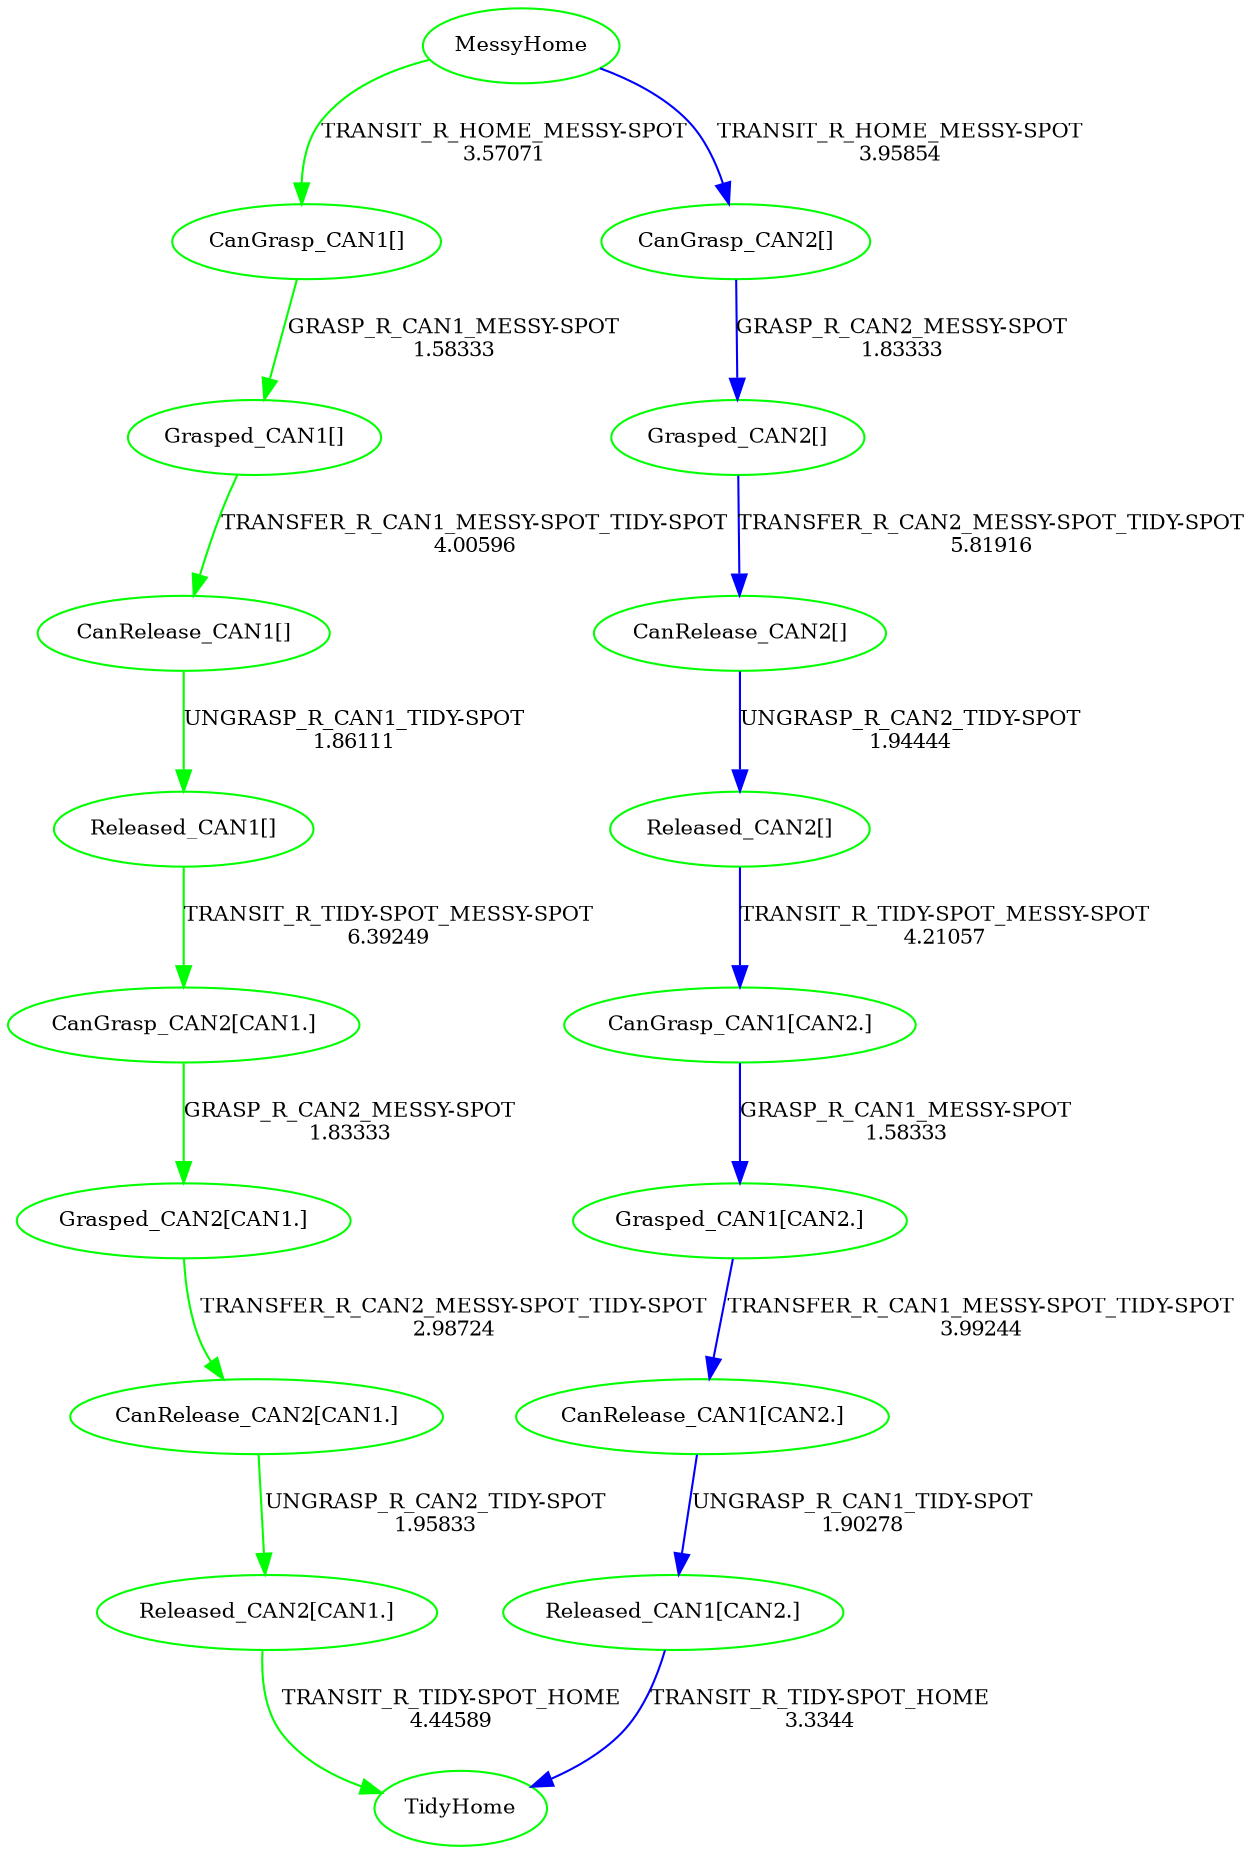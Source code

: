 digraph G {
0[label="MessyHome",fontsize="10",color="green"];
1[label="TidyHome",fontsize="10",color="green"];
2[label="CanGrasp_CAN1[]",fontsize="10",color="green"];
3[label="Grasped_CAN1[]",fontsize="10",color="green"];
4[label="CanRelease_CAN1[]",fontsize="10",color="green"];
5[label="Released_CAN1[]",fontsize="10",color="green"];
6[label="CanGrasp_CAN2[CAN1.]",fontsize="10",color="green"];
7[label="Grasped_CAN2[CAN1.]",fontsize="10",color="green"];
8[label="CanRelease_CAN2[CAN1.]",fontsize="10",color="green"];
9[label="Released_CAN2[CAN1.]",fontsize="10",color="green"];
10[label="CanGrasp_CAN2[]",fontsize="10",color="green"];
11[label="Grasped_CAN2[]",fontsize="10",color="green"];
12[label="CanRelease_CAN2[]",fontsize="10",color="green"];
13[label="Released_CAN2[]",fontsize="10",color="green"];
14[label="CanGrasp_CAN1[CAN2.]",fontsize="10",color="green"];
15[label="Grasped_CAN1[CAN2.]",fontsize="10",color="green"];
16[label="CanRelease_CAN1[CAN2.]",fontsize="10",color="green"];
17[label="Released_CAN1[CAN2.]",fontsize="10",color="green"];
0->2 [label="TRANSIT_R_HOME_MESSY-SPOT\n3.57071",fontsize="10",color="green"];
2->3 [label="GRASP_R_CAN1_MESSY-SPOT\n1.58333",fontsize="10",color="green"];
3->4 [label="TRANSFER_R_CAN1_MESSY-SPOT_TIDY-SPOT\n4.00596",fontsize="10",color="green"];
4->5 [label="UNGRASP_R_CAN1_TIDY-SPOT\n1.86111",fontsize="10",color="green"];
5->6 [label="TRANSIT_R_TIDY-SPOT_MESSY-SPOT\n6.39249",fontsize="10",color="green"];
6->7 [label="GRASP_R_CAN2_MESSY-SPOT\n1.83333",fontsize="10",color="green"];
7->8 [label="TRANSFER_R_CAN2_MESSY-SPOT_TIDY-SPOT\n2.98724",fontsize="10",color="green"];
8->9 [label="UNGRASP_R_CAN2_TIDY-SPOT\n1.95833",fontsize="10",color="green"];
9->1 [label="TRANSIT_R_TIDY-SPOT_HOME\n4.44589",fontsize="10",color="green"];
0->10 [label="TRANSIT_R_HOME_MESSY-SPOT\n3.95854",fontsize="10",color="blue"];
10->11 [label="GRASP_R_CAN2_MESSY-SPOT\n1.83333",fontsize="10",color="blue"];
11->12 [label="TRANSFER_R_CAN2_MESSY-SPOT_TIDY-SPOT\n5.81916",fontsize="10",color="blue"];
12->13 [label="UNGRASP_R_CAN2_TIDY-SPOT\n1.94444",fontsize="10",color="blue"];
13->14 [label="TRANSIT_R_TIDY-SPOT_MESSY-SPOT\n4.21057",fontsize="10",color="blue"];
14->15 [label="GRASP_R_CAN1_MESSY-SPOT\n1.58333",fontsize="10",color="blue"];
15->16 [label="TRANSFER_R_CAN1_MESSY-SPOT_TIDY-SPOT\n3.99244",fontsize="10",color="blue"];
16->17 [label="UNGRASP_R_CAN1_TIDY-SPOT\n1.90278",fontsize="10",color="blue"];
17->1 [label="TRANSIT_R_TIDY-SPOT_HOME\n3.3344",fontsize="10",color="blue"];
}
